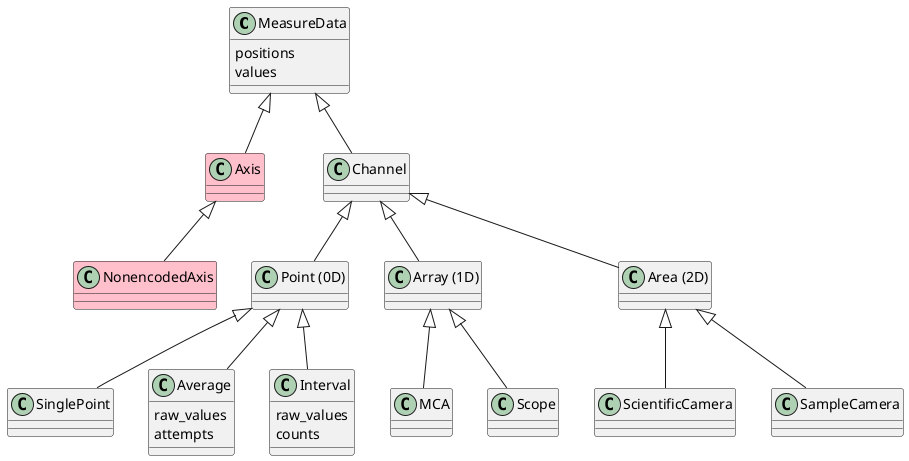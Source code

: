 @startuml
'https://plantuml.com/class-diagram

class MeasureData {
    positions
    values
}

class Axis #pink extends MeasureData {}

class NonencodedAxis #pink extends Axis {}

class Channel extends MeasureData {}

class "Point (0D)" extends Channel {}

class SinglePoint extends "Point (0D)" {}

class Average extends "Point (0D)" {
    raw_values
    attempts
}

class Interval extends "Point (0D)" {
    raw_values
    counts
}

class "Array (1D)" extends Channel {}

class MCA extends "Array (1D)"

class Scope extends "Array (1D)"

class "Area (2D)" extends Channel {}

class ScientificCamera extends "Area (2D)"

class SampleCamera extends "Area (2D)"
@enduml